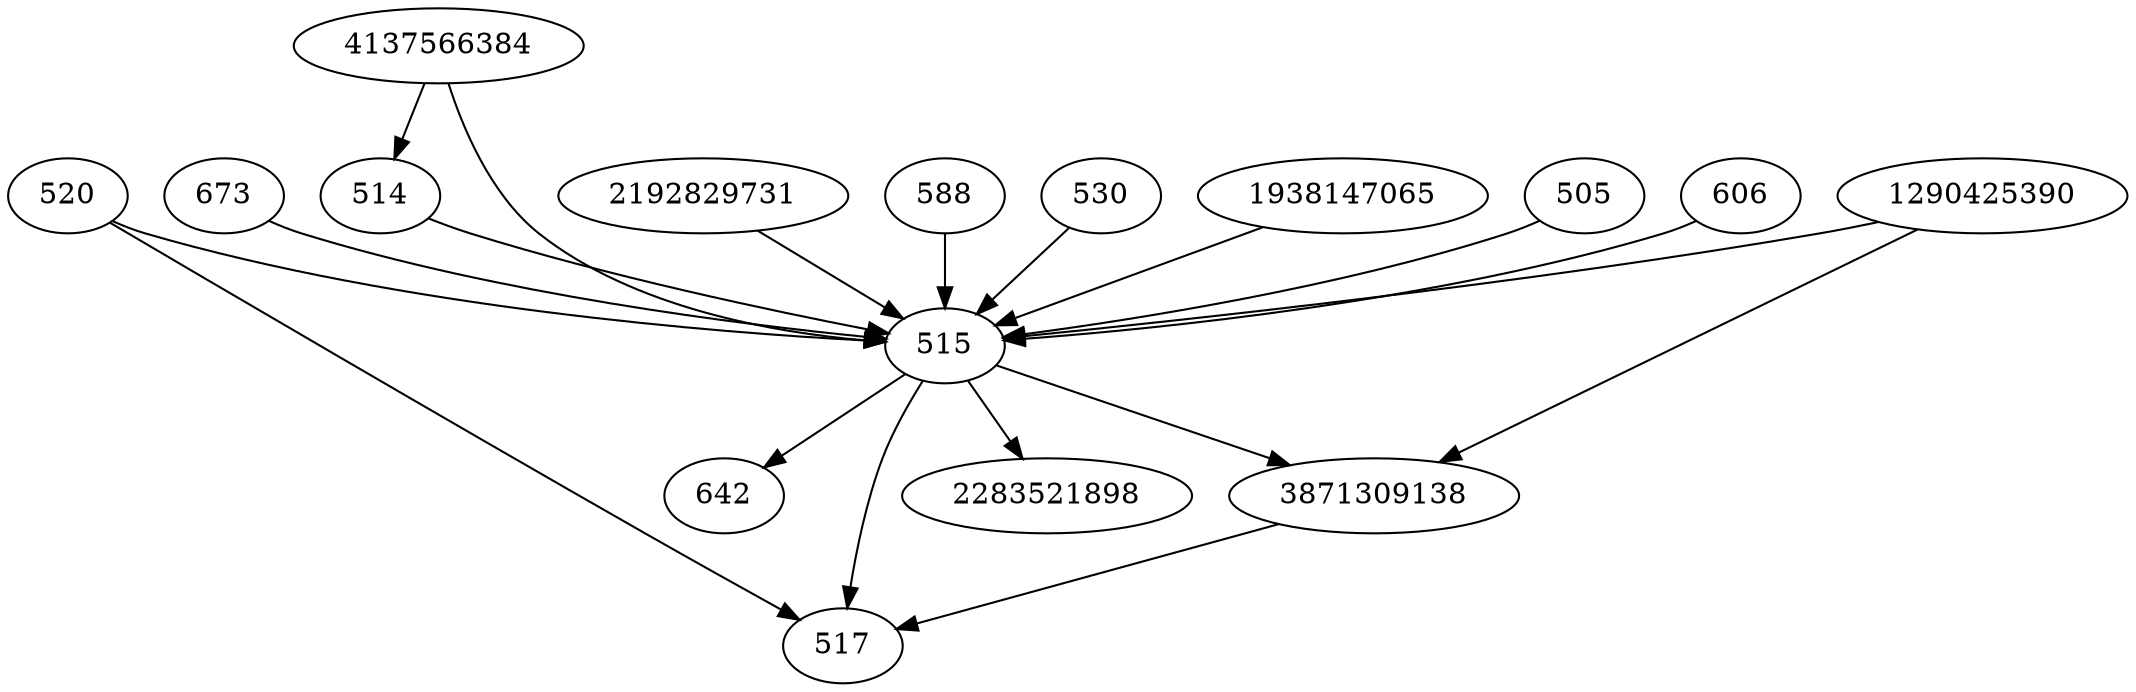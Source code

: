 strict digraph  {
673;
514;
2192829731;
642;
517;
515;
520;
2283521898;
588;
1290425390;
4137566384;
530;
3871309138;
1938147065;
505;
606;
673 -> 515;
514 -> 515;
2192829731 -> 515;
515 -> 2283521898;
515 -> 3871309138;
515 -> 517;
515 -> 642;
520 -> 517;
520 -> 515;
588 -> 515;
1290425390 -> 515;
1290425390 -> 3871309138;
4137566384 -> 514;
4137566384 -> 515;
530 -> 515;
3871309138 -> 517;
1938147065 -> 515;
505 -> 515;
606 -> 515;
}
